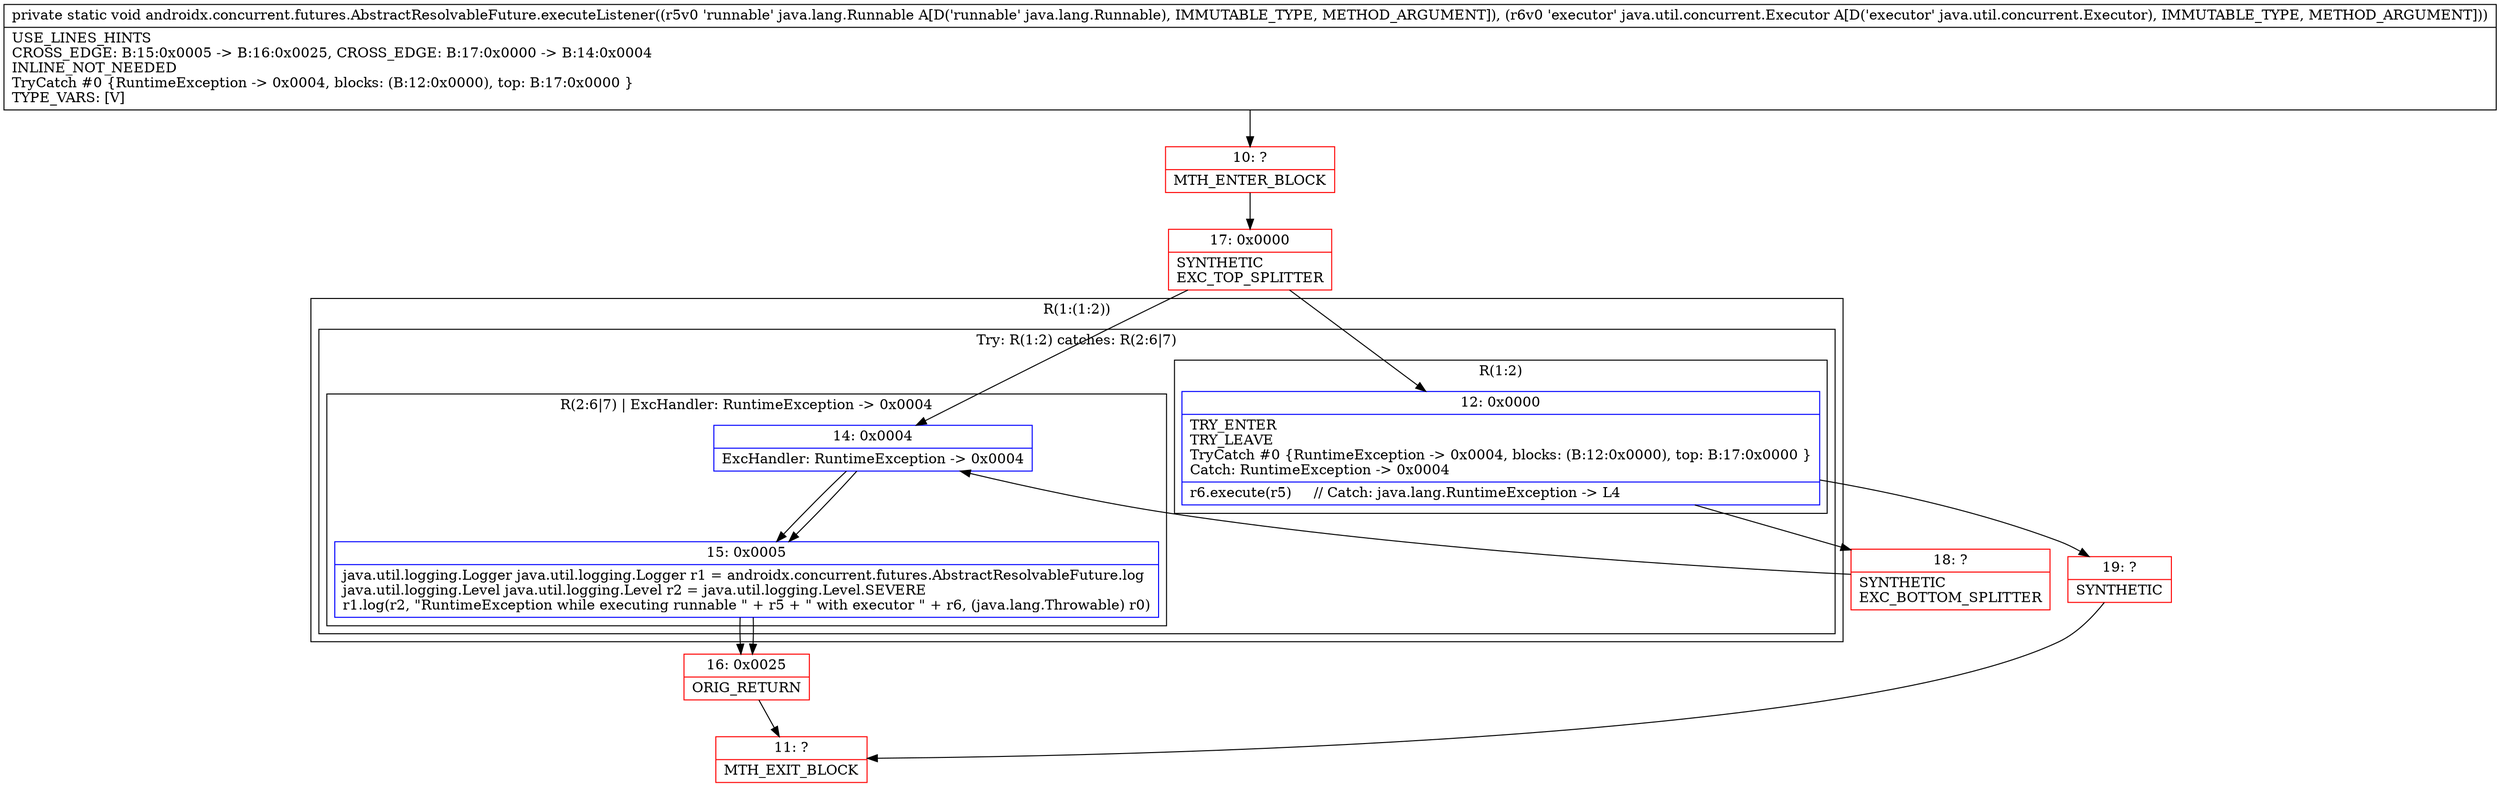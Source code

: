 digraph "CFG forandroidx.concurrent.futures.AbstractResolvableFuture.executeListener(Ljava\/lang\/Runnable;Ljava\/util\/concurrent\/Executor;)V" {
subgraph cluster_Region_946439012 {
label = "R(1:(1:2))";
node [shape=record,color=blue];
subgraph cluster_TryCatchRegion_345104633 {
label = "Try: R(1:2) catches: R(2:6|7)";
node [shape=record,color=blue];
subgraph cluster_Region_2082182536 {
label = "R(1:2)";
node [shape=record,color=blue];
Node_12 [shape=record,label="{12\:\ 0x0000|TRY_ENTER\lTRY_LEAVE\lTryCatch #0 \{RuntimeException \-\> 0x0004, blocks: (B:12:0x0000), top: B:17:0x0000 \}\lCatch: RuntimeException \-\> 0x0004\l|r6.execute(r5)     \/\/ Catch: java.lang.RuntimeException \-\> L4\l}"];
}
subgraph cluster_Region_193421634 {
label = "R(2:6|7) | ExcHandler: RuntimeException \-\> 0x0004\l";
node [shape=record,color=blue];
Node_14 [shape=record,label="{14\:\ 0x0004|ExcHandler: RuntimeException \-\> 0x0004\l}"];
Node_15 [shape=record,label="{15\:\ 0x0005|java.util.logging.Logger java.util.logging.Logger r1 = androidx.concurrent.futures.AbstractResolvableFuture.log\ljava.util.logging.Level java.util.logging.Level r2 = java.util.logging.Level.SEVERE\lr1.log(r2, \"RuntimeException while executing runnable \" + r5 + \" with executor \" + r6, (java.lang.Throwable) r0)\l}"];
}
}
}
subgraph cluster_Region_193421634 {
label = "R(2:6|7) | ExcHandler: RuntimeException \-\> 0x0004\l";
node [shape=record,color=blue];
Node_14 [shape=record,label="{14\:\ 0x0004|ExcHandler: RuntimeException \-\> 0x0004\l}"];
Node_15 [shape=record,label="{15\:\ 0x0005|java.util.logging.Logger java.util.logging.Logger r1 = androidx.concurrent.futures.AbstractResolvableFuture.log\ljava.util.logging.Level java.util.logging.Level r2 = java.util.logging.Level.SEVERE\lr1.log(r2, \"RuntimeException while executing runnable \" + r5 + \" with executor \" + r6, (java.lang.Throwable) r0)\l}"];
}
Node_10 [shape=record,color=red,label="{10\:\ ?|MTH_ENTER_BLOCK\l}"];
Node_17 [shape=record,color=red,label="{17\:\ 0x0000|SYNTHETIC\lEXC_TOP_SPLITTER\l}"];
Node_18 [shape=record,color=red,label="{18\:\ ?|SYNTHETIC\lEXC_BOTTOM_SPLITTER\l}"];
Node_19 [shape=record,color=red,label="{19\:\ ?|SYNTHETIC\l}"];
Node_11 [shape=record,color=red,label="{11\:\ ?|MTH_EXIT_BLOCK\l}"];
Node_16 [shape=record,color=red,label="{16\:\ 0x0025|ORIG_RETURN\l}"];
MethodNode[shape=record,label="{private static void androidx.concurrent.futures.AbstractResolvableFuture.executeListener((r5v0 'runnable' java.lang.Runnable A[D('runnable' java.lang.Runnable), IMMUTABLE_TYPE, METHOD_ARGUMENT]), (r6v0 'executor' java.util.concurrent.Executor A[D('executor' java.util.concurrent.Executor), IMMUTABLE_TYPE, METHOD_ARGUMENT]))  | USE_LINES_HINTS\lCROSS_EDGE: B:15:0x0005 \-\> B:16:0x0025, CROSS_EDGE: B:17:0x0000 \-\> B:14:0x0004\lINLINE_NOT_NEEDED\lTryCatch #0 \{RuntimeException \-\> 0x0004, blocks: (B:12:0x0000), top: B:17:0x0000 \}\lTYPE_VARS: [V]\l}"];
MethodNode -> Node_10;Node_12 -> Node_18;
Node_12 -> Node_19;
Node_14 -> Node_15;
Node_15 -> Node_16;
Node_14 -> Node_15;
Node_15 -> Node_16;
Node_10 -> Node_17;
Node_17 -> Node_12;
Node_17 -> Node_14;
Node_18 -> Node_14;
Node_19 -> Node_11;
Node_16 -> Node_11;
}

